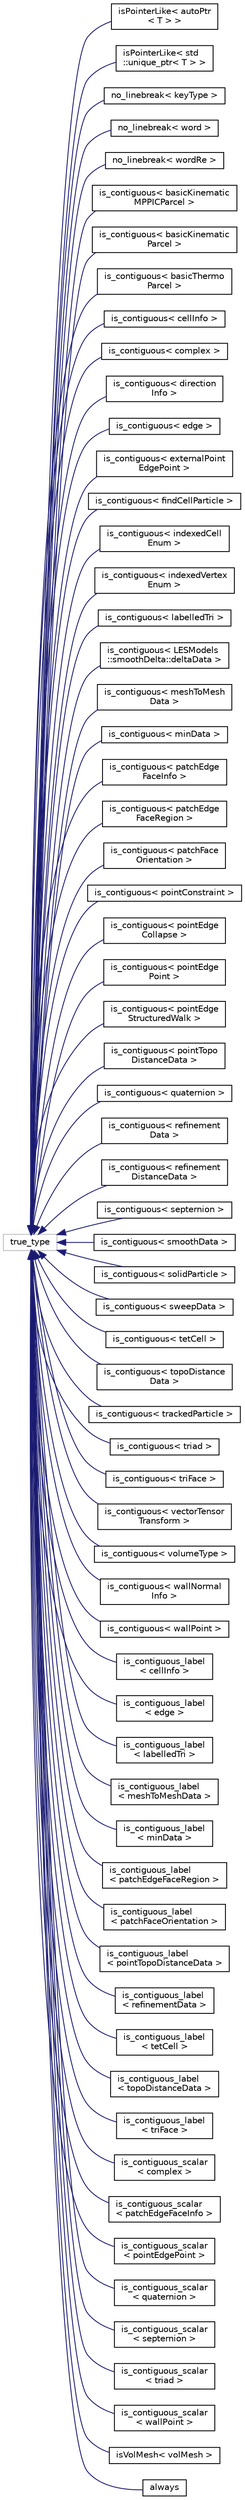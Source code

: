 digraph "Graphical Class Hierarchy"
{
  bgcolor="transparent";
  edge [fontname="Helvetica",fontsize="10",labelfontname="Helvetica",labelfontsize="10"];
  node [fontname="Helvetica",fontsize="10",shape=record];
  rankdir="LR";
  Node1 [label="true_type",height=0.2,width=0.4,color="grey75"];
  Node1 -> Node2 [dir="back",color="midnightblue",fontsize="10",style="solid",fontname="Helvetica"];
  Node2 [label="isPointerLike\< autoPtr\l\< T \> \>",height=0.2,width=0.4,color="black",URL="$structFoam_1_1Detail_1_1isPointerLike_3_01autoPtr_3_01T_01_4_01_4.html",tooltip="Pointer-like behaviour for autoPtr. "];
  Node1 -> Node3 [dir="back",color="midnightblue",fontsize="10",style="solid",fontname="Helvetica"];
  Node3 [label="isPointerLike\< std\l::unique_ptr\< T \> \>",height=0.2,width=0.4,color="black",URL="$structFoam_1_1Detail_1_1isPointerLike_3_01std_1_1unique__ptr_3_01T_01_4_01_4.html",tooltip="Pointer-like behaviour for std::unique_ptr. "];
  Node1 -> Node4 [dir="back",color="midnightblue",fontsize="10",style="solid",fontname="Helvetica"];
  Node4 [label="no_linebreak\< keyType \>",height=0.2,width=0.4,color="black",URL="$structFoam_1_1Detail_1_1ListPolicy_1_1no__linebreak_3_01keyType_01_4.html",tooltip="Suppress line-breaks for keyType. "];
  Node1 -> Node5 [dir="back",color="midnightblue",fontsize="10",style="solid",fontname="Helvetica"];
  Node5 [label="no_linebreak\< word \>",height=0.2,width=0.4,color="black",URL="$structFoam_1_1Detail_1_1ListPolicy_1_1no__linebreak_3_01word_01_4.html",tooltip="Suppress line-breaks for word. "];
  Node1 -> Node6 [dir="back",color="midnightblue",fontsize="10",style="solid",fontname="Helvetica"];
  Node6 [label="no_linebreak\< wordRe \>",height=0.2,width=0.4,color="black",URL="$structFoam_1_1Detail_1_1ListPolicy_1_1no__linebreak_3_01wordRe_01_4.html",tooltip="Suppress line-breaks for wordRe. "];
  Node1 -> Node7 [dir="back",color="midnightblue",fontsize="10",style="solid",fontname="Helvetica"];
  Node7 [label="is_contiguous\< basicKinematic\lMPPICParcel \>",height=0.2,width=0.4,color="black",URL="$structFoam_1_1is__contiguous_3_01basicKinematicMPPICParcel_01_4.html",tooltip="Contiguous data for basicKinematicMPPICParcel. "];
  Node1 -> Node8 [dir="back",color="midnightblue",fontsize="10",style="solid",fontname="Helvetica"];
  Node8 [label="is_contiguous\< basicKinematic\lParcel \>",height=0.2,width=0.4,color="black",URL="$structFoam_1_1is__contiguous_3_01basicKinematicParcel_01_4.html",tooltip="Contiguous data for basicKinematicParcel. "];
  Node1 -> Node9 [dir="back",color="midnightblue",fontsize="10",style="solid",fontname="Helvetica"];
  Node9 [label="is_contiguous\< basicThermo\lParcel \>",height=0.2,width=0.4,color="black",URL="$structFoam_1_1is__contiguous_3_01basicThermoParcel_01_4.html",tooltip="Contiguous data for basicThermoParcel. "];
  Node1 -> Node10 [dir="back",color="midnightblue",fontsize="10",style="solid",fontname="Helvetica"];
  Node10 [label="is_contiguous\< cellInfo \>",height=0.2,width=0.4,color="black",URL="$structFoam_1_1is__contiguous_3_01cellInfo_01_4.html",tooltip="Contiguous data for cellInfo. "];
  Node1 -> Node11 [dir="back",color="midnightblue",fontsize="10",style="solid",fontname="Helvetica"];
  Node11 [label="is_contiguous\< complex \>",height=0.2,width=0.4,color="black",URL="$structFoam_1_1is__contiguous_3_01complex_01_4.html",tooltip="Contiguous data for complex. "];
  Node1 -> Node12 [dir="back",color="midnightblue",fontsize="10",style="solid",fontname="Helvetica"];
  Node12 [label="is_contiguous\< direction\lInfo \>",height=0.2,width=0.4,color="black",URL="$structFoam_1_1is__contiguous_3_01directionInfo_01_4.html",tooltip="Contiguous data for directionInfo. "];
  Node1 -> Node13 [dir="back",color="midnightblue",fontsize="10",style="solid",fontname="Helvetica"];
  Node13 [label="is_contiguous\< edge \>",height=0.2,width=0.4,color="black",URL="$structFoam_1_1is__contiguous_3_01edge_01_4.html",tooltip="Contiguous data for edge (a pair of labels) "];
  Node1 -> Node14 [dir="back",color="midnightblue",fontsize="10",style="solid",fontname="Helvetica"];
  Node14 [label="is_contiguous\< externalPoint\lEdgePoint \>",height=0.2,width=0.4,color="black",URL="$structFoam_1_1is__contiguous_3_01externalPointEdgePoint_01_4.html",tooltip="Contiguous data for externalPointEdgePoint. "];
  Node1 -> Node15 [dir="back",color="midnightblue",fontsize="10",style="solid",fontname="Helvetica"];
  Node15 [label="is_contiguous\< findCellParticle \>",height=0.2,width=0.4,color="black",URL="$structFoam_1_1is__contiguous_3_01findCellParticle_01_4.html",tooltip="Contiguous data for findCellParticle. "];
  Node1 -> Node16 [dir="back",color="midnightblue",fontsize="10",style="solid",fontname="Helvetica"];
  Node16 [label="is_contiguous\< indexedCell\lEnum \>",height=0.2,width=0.4,color="black",URL="$structFoam_1_1is__contiguous_3_01indexedCellEnum_01_4.html",tooltip="Contiguous data for indexedCellEnum. "];
  Node1 -> Node17 [dir="back",color="midnightblue",fontsize="10",style="solid",fontname="Helvetica"];
  Node17 [label="is_contiguous\< indexedVertex\lEnum \>",height=0.2,width=0.4,color="black",URL="$structFoam_1_1is__contiguous_3_01indexedVertexEnum_01_4.html",tooltip="Contiguous data for indexedVertexEnum. "];
  Node1 -> Node18 [dir="back",color="midnightblue",fontsize="10",style="solid",fontname="Helvetica"];
  Node18 [label="is_contiguous\< labelledTri \>",height=0.2,width=0.4,color="black",URL="$structFoam_1_1is__contiguous_3_01labelledTri_01_4.html",tooltip="Contiguous data for labelledTri. "];
  Node1 -> Node19 [dir="back",color="midnightblue",fontsize="10",style="solid",fontname="Helvetica"];
  Node19 [label="is_contiguous\< LESModels\l::smoothDelta::deltaData \>",height=0.2,width=0.4,color="black",URL="$structFoam_1_1is__contiguous_3_01LESModels_1_1smoothDelta_1_1deltaData_01_4.html",tooltip="Contiguous data for deltaData. "];
  Node1 -> Node20 [dir="back",color="midnightblue",fontsize="10",style="solid",fontname="Helvetica"];
  Node20 [label="is_contiguous\< meshToMesh\lData \>",height=0.2,width=0.4,color="black",URL="$structFoam_1_1is__contiguous_3_01meshToMeshData_01_4.html",tooltip="Contiguous data for meshToMeshData. "];
  Node1 -> Node21 [dir="back",color="midnightblue",fontsize="10",style="solid",fontname="Helvetica"];
  Node21 [label="is_contiguous\< minData \>",height=0.2,width=0.4,color="black",URL="$structFoam_1_1is__contiguous_3_01minData_01_4.html",tooltip="Contiguous data for minData. "];
  Node1 -> Node22 [dir="back",color="midnightblue",fontsize="10",style="solid",fontname="Helvetica"];
  Node22 [label="is_contiguous\< patchEdge\lFaceInfo \>",height=0.2,width=0.4,color="black",URL="$structFoam_1_1is__contiguous_3_01patchEdgeFaceInfo_01_4.html",tooltip="Contiguous data for patchEdgeFaceInfo. "];
  Node1 -> Node23 [dir="back",color="midnightblue",fontsize="10",style="solid",fontname="Helvetica"];
  Node23 [label="is_contiguous\< patchEdge\lFaceRegion \>",height=0.2,width=0.4,color="black",URL="$structFoam_1_1is__contiguous_3_01patchEdgeFaceRegion_01_4.html",tooltip="Contiguous data for patchEdgeFaceRegion. "];
  Node1 -> Node24 [dir="back",color="midnightblue",fontsize="10",style="solid",fontname="Helvetica"];
  Node24 [label="is_contiguous\< patchFace\lOrientation \>",height=0.2,width=0.4,color="black",URL="$structFoam_1_1is__contiguous_3_01patchFaceOrientation_01_4.html",tooltip="Contiguous data for patchFaceOrientation. "];
  Node1 -> Node25 [dir="back",color="midnightblue",fontsize="10",style="solid",fontname="Helvetica"];
  Node25 [label="is_contiguous\< pointConstraint \>",height=0.2,width=0.4,color="black",URL="$structFoam_1_1is__contiguous_3_01pointConstraint_01_4.html",tooltip="Contiguous data for pointConstraint. "];
  Node1 -> Node26 [dir="back",color="midnightblue",fontsize="10",style="solid",fontname="Helvetica"];
  Node26 [label="is_contiguous\< pointEdge\lCollapse \>",height=0.2,width=0.4,color="black",URL="$structFoam_1_1is__contiguous_3_01pointEdgeCollapse_01_4.html",tooltip="Contiguous data for pointEdgeCollapse. "];
  Node1 -> Node27 [dir="back",color="midnightblue",fontsize="10",style="solid",fontname="Helvetica"];
  Node27 [label="is_contiguous\< pointEdge\lPoint \>",height=0.2,width=0.4,color="black",URL="$structFoam_1_1is__contiguous_3_01pointEdgePoint_01_4.html",tooltip="Contiguous data for pointEdgePoint. "];
  Node1 -> Node28 [dir="back",color="midnightblue",fontsize="10",style="solid",fontname="Helvetica"];
  Node28 [label="is_contiguous\< pointEdge\lStructuredWalk \>",height=0.2,width=0.4,color="black",URL="$structFoam_1_1is__contiguous_3_01pointEdgeStructuredWalk_01_4.html",tooltip="Contiguous data for pointEdgeStructuredWalk. "];
  Node1 -> Node29 [dir="back",color="midnightblue",fontsize="10",style="solid",fontname="Helvetica"];
  Node29 [label="is_contiguous\< pointTopo\lDistanceData \>",height=0.2,width=0.4,color="black",URL="$structFoam_1_1is__contiguous_3_01pointTopoDistanceData_01_4.html",tooltip="Contiguous data for pointTopoDistanceData. "];
  Node1 -> Node30 [dir="back",color="midnightblue",fontsize="10",style="solid",fontname="Helvetica"];
  Node30 [label="is_contiguous\< quaternion \>",height=0.2,width=0.4,color="black",URL="$structFoam_1_1is__contiguous_3_01quaternion_01_4.html",tooltip="Contiguous data for quaternion. "];
  Node1 -> Node31 [dir="back",color="midnightblue",fontsize="10",style="solid",fontname="Helvetica"];
  Node31 [label="is_contiguous\< refinement\lData \>",height=0.2,width=0.4,color="black",URL="$structFoam_1_1is__contiguous_3_01refinementData_01_4.html",tooltip="Contiguous data for refinementData. "];
  Node1 -> Node32 [dir="back",color="midnightblue",fontsize="10",style="solid",fontname="Helvetica"];
  Node32 [label="is_contiguous\< refinement\lDistanceData \>",height=0.2,width=0.4,color="black",URL="$structFoam_1_1is__contiguous_3_01refinementDistanceData_01_4.html",tooltip="Contiguous data for refinementDistanceData. "];
  Node1 -> Node33 [dir="back",color="midnightblue",fontsize="10",style="solid",fontname="Helvetica"];
  Node33 [label="is_contiguous\< septernion \>",height=0.2,width=0.4,color="black",URL="$structFoam_1_1is__contiguous_3_01septernion_01_4.html",tooltip="Contiguous data for septernion. "];
  Node1 -> Node34 [dir="back",color="midnightblue",fontsize="10",style="solid",fontname="Helvetica"];
  Node34 [label="is_contiguous\< smoothData \>",height=0.2,width=0.4,color="black",URL="$structFoam_1_1is__contiguous_3_01smoothData_01_4.html",tooltip="Contiguous data for smoothData. "];
  Node1 -> Node35 [dir="back",color="midnightblue",fontsize="10",style="solid",fontname="Helvetica"];
  Node35 [label="is_contiguous\< solidParticle \>",height=0.2,width=0.4,color="black",URL="$structFoam_1_1is__contiguous_3_01solidParticle_01_4.html",tooltip="Contiguous data for solidParticle. "];
  Node1 -> Node36 [dir="back",color="midnightblue",fontsize="10",style="solid",fontname="Helvetica"];
  Node36 [label="is_contiguous\< sweepData \>",height=0.2,width=0.4,color="black",URL="$structFoam_1_1is__contiguous_3_01sweepData_01_4.html",tooltip="Contiguous data for sweepData. "];
  Node1 -> Node37 [dir="back",color="midnightblue",fontsize="10",style="solid",fontname="Helvetica"];
  Node37 [label="is_contiguous\< tetCell \>",height=0.2,width=0.4,color="black",URL="$structFoam_1_1is__contiguous_3_01tetCell_01_4.html",tooltip="Contiguous data for tetCell. "];
  Node1 -> Node38 [dir="back",color="midnightblue",fontsize="10",style="solid",fontname="Helvetica"];
  Node38 [label="is_contiguous\< topoDistance\lData \>",height=0.2,width=0.4,color="black",URL="$structFoam_1_1is__contiguous_3_01topoDistanceData_01_4.html",tooltip="Contiguous data for topoDistanceData. "];
  Node1 -> Node39 [dir="back",color="midnightblue",fontsize="10",style="solid",fontname="Helvetica"];
  Node39 [label="is_contiguous\< trackedParticle \>",height=0.2,width=0.4,color="black",URL="$structFoam_1_1is__contiguous_3_01trackedParticle_01_4.html",tooltip="Contiguous data for trackedParticle. "];
  Node1 -> Node40 [dir="back",color="midnightblue",fontsize="10",style="solid",fontname="Helvetica"];
  Node40 [label="is_contiguous\< triad \>",height=0.2,width=0.4,color="black",URL="$structFoam_1_1is__contiguous_3_01triad_01_4.html",tooltip="Contiguous data for triad. "];
  Node1 -> Node41 [dir="back",color="midnightblue",fontsize="10",style="solid",fontname="Helvetica"];
  Node41 [label="is_contiguous\< triFace \>",height=0.2,width=0.4,color="black",URL="$structFoam_1_1is__contiguous_3_01triFace_01_4.html",tooltip="Contiguous data for triFace. "];
  Node1 -> Node42 [dir="back",color="midnightblue",fontsize="10",style="solid",fontname="Helvetica"];
  Node42 [label="is_contiguous\< vectorTensor\lTransform \>",height=0.2,width=0.4,color="black",URL="$structFoam_1_1is__contiguous_3_01vectorTensorTransform_01_4.html",tooltip="Contiguous data for vectorTensorTransform. "];
  Node1 -> Node43 [dir="back",color="midnightblue",fontsize="10",style="solid",fontname="Helvetica"];
  Node43 [label="is_contiguous\< volumeType \>",height=0.2,width=0.4,color="black",URL="$structFoam_1_1is__contiguous_3_01volumeType_01_4.html",tooltip="Contiguous data for volumeType. "];
  Node1 -> Node44 [dir="back",color="midnightblue",fontsize="10",style="solid",fontname="Helvetica"];
  Node44 [label="is_contiguous\< wallNormal\lInfo \>",height=0.2,width=0.4,color="black",URL="$structFoam_1_1is__contiguous_3_01wallNormalInfo_01_4.html",tooltip="Contiguous data for wallNormalInfo. "];
  Node1 -> Node45 [dir="back",color="midnightblue",fontsize="10",style="solid",fontname="Helvetica"];
  Node45 [label="is_contiguous\< wallPoint \>",height=0.2,width=0.4,color="black",URL="$structFoam_1_1is__contiguous_3_01wallPoint_01_4.html",tooltip="Contiguous data for wallPoint. "];
  Node1 -> Node46 [dir="back",color="midnightblue",fontsize="10",style="solid",fontname="Helvetica"];
  Node46 [label="is_contiguous_label\l\< cellInfo \>",height=0.2,width=0.4,color="black",URL="$structFoam_1_1is__contiguous__label_3_01cellInfo_01_4.html",tooltip="Contiguous label data for cellInfo. "];
  Node1 -> Node47 [dir="back",color="midnightblue",fontsize="10",style="solid",fontname="Helvetica"];
  Node47 [label="is_contiguous_label\l\< edge \>",height=0.2,width=0.4,color="black",URL="$structFoam_1_1is__contiguous__label_3_01edge_01_4.html",tooltip="Contiguous label data for edge (a pair of labels) "];
  Node1 -> Node48 [dir="back",color="midnightblue",fontsize="10",style="solid",fontname="Helvetica"];
  Node48 [label="is_contiguous_label\l\< labelledTri \>",height=0.2,width=0.4,color="black",URL="$structFoam_1_1is__contiguous__label_3_01labelledTri_01_4.html",tooltip="Contiguous label data for labelledTri. "];
  Node1 -> Node49 [dir="back",color="midnightblue",fontsize="10",style="solid",fontname="Helvetica"];
  Node49 [label="is_contiguous_label\l\< meshToMeshData \>",height=0.2,width=0.4,color="black",URL="$structFoam_1_1is__contiguous__label_3_01meshToMeshData_01_4.html",tooltip="Contiguous label data for meshToMeshData. "];
  Node1 -> Node50 [dir="back",color="midnightblue",fontsize="10",style="solid",fontname="Helvetica"];
  Node50 [label="is_contiguous_label\l\< minData \>",height=0.2,width=0.4,color="black",URL="$structFoam_1_1is__contiguous__label_3_01minData_01_4.html",tooltip="Contiguous label data for minData. "];
  Node1 -> Node51 [dir="back",color="midnightblue",fontsize="10",style="solid",fontname="Helvetica"];
  Node51 [label="is_contiguous_label\l\< patchEdgeFaceRegion \>",height=0.2,width=0.4,color="black",URL="$structFoam_1_1is__contiguous__label_3_01patchEdgeFaceRegion_01_4.html",tooltip="Contiguous label data for patchEdgeFaceRegion. "];
  Node1 -> Node52 [dir="back",color="midnightblue",fontsize="10",style="solid",fontname="Helvetica"];
  Node52 [label="is_contiguous_label\l\< patchFaceOrientation \>",height=0.2,width=0.4,color="black",URL="$structFoam_1_1is__contiguous__label_3_01patchFaceOrientation_01_4.html",tooltip="Contiguous label data for patchFaceOrientation. "];
  Node1 -> Node53 [dir="back",color="midnightblue",fontsize="10",style="solid",fontname="Helvetica"];
  Node53 [label="is_contiguous_label\l\< pointTopoDistanceData \>",height=0.2,width=0.4,color="black",URL="$structFoam_1_1is__contiguous__label_3_01pointTopoDistanceData_01_4.html",tooltip="Contiguous label data for pointTopoDistanceData. "];
  Node1 -> Node54 [dir="back",color="midnightblue",fontsize="10",style="solid",fontname="Helvetica"];
  Node54 [label="is_contiguous_label\l\< refinementData \>",height=0.2,width=0.4,color="black",URL="$structFoam_1_1is__contiguous__label_3_01refinementData_01_4.html",tooltip="Contiguous label data for refinementData. "];
  Node1 -> Node55 [dir="back",color="midnightblue",fontsize="10",style="solid",fontname="Helvetica"];
  Node55 [label="is_contiguous_label\l\< tetCell \>",height=0.2,width=0.4,color="black",URL="$structFoam_1_1is__contiguous__label_3_01tetCell_01_4.html",tooltip="Contiguous label data for tetCell. "];
  Node1 -> Node56 [dir="back",color="midnightblue",fontsize="10",style="solid",fontname="Helvetica"];
  Node56 [label="is_contiguous_label\l\< topoDistanceData \>",height=0.2,width=0.4,color="black",URL="$structFoam_1_1is__contiguous__label_3_01topoDistanceData_01_4.html",tooltip="Contiguous label data for topoDistanceData. "];
  Node1 -> Node57 [dir="back",color="midnightblue",fontsize="10",style="solid",fontname="Helvetica"];
  Node57 [label="is_contiguous_label\l\< triFace \>",height=0.2,width=0.4,color="black",URL="$structFoam_1_1is__contiguous__label_3_01triFace_01_4.html",tooltip="Contiguous label data for triFace. "];
  Node1 -> Node58 [dir="back",color="midnightblue",fontsize="10",style="solid",fontname="Helvetica"];
  Node58 [label="is_contiguous_scalar\l\< complex \>",height=0.2,width=0.4,color="black",URL="$structFoam_1_1is__contiguous__scalar_3_01complex_01_4.html",tooltip="Contiguous scalar data for complex. "];
  Node1 -> Node59 [dir="back",color="midnightblue",fontsize="10",style="solid",fontname="Helvetica"];
  Node59 [label="is_contiguous_scalar\l\< patchEdgeFaceInfo \>",height=0.2,width=0.4,color="black",URL="$structFoam_1_1is__contiguous__scalar_3_01patchEdgeFaceInfo_01_4.html",tooltip="Contiguous scalar data for patchEdgeFaceInfo. "];
  Node1 -> Node60 [dir="back",color="midnightblue",fontsize="10",style="solid",fontname="Helvetica"];
  Node60 [label="is_contiguous_scalar\l\< pointEdgePoint \>",height=0.2,width=0.4,color="black",URL="$structFoam_1_1is__contiguous__scalar_3_01pointEdgePoint_01_4.html",tooltip="Contiguous scalar data for pointEdgePoint. "];
  Node1 -> Node61 [dir="back",color="midnightblue",fontsize="10",style="solid",fontname="Helvetica"];
  Node61 [label="is_contiguous_scalar\l\< quaternion \>",height=0.2,width=0.4,color="black",URL="$structFoam_1_1is__contiguous__scalar_3_01quaternion_01_4.html",tooltip="Contiguous scalar data for quaternion. "];
  Node1 -> Node62 [dir="back",color="midnightblue",fontsize="10",style="solid",fontname="Helvetica"];
  Node62 [label="is_contiguous_scalar\l\< septernion \>",height=0.2,width=0.4,color="black",URL="$structFoam_1_1is__contiguous__scalar_3_01septernion_01_4.html",tooltip="Contiguous scalar data for septernion. "];
  Node1 -> Node63 [dir="back",color="midnightblue",fontsize="10",style="solid",fontname="Helvetica"];
  Node63 [label="is_contiguous_scalar\l\< triad \>",height=0.2,width=0.4,color="black",URL="$structFoam_1_1is__contiguous__scalar_3_01triad_01_4.html",tooltip="Contiguous &#39;scalar&#39; data for triad. "];
  Node1 -> Node64 [dir="back",color="midnightblue",fontsize="10",style="solid",fontname="Helvetica"];
  Node64 [label="is_contiguous_scalar\l\< wallPoint \>",height=0.2,width=0.4,color="black",URL="$structFoam_1_1is__contiguous__scalar_3_01wallPoint_01_4.html",tooltip="Contiguous scalar data for wallPoint. "];
  Node1 -> Node65 [dir="back",color="midnightblue",fontsize="10",style="solid",fontname="Helvetica"];
  Node65 [label="isVolMesh\< volMesh \>",height=0.2,width=0.4,color="black",URL="$structFoam_1_1isVolMesh_3_01volMesh_01_4.html"];
  Node1 -> Node66 [dir="back",color="midnightblue",fontsize="10",style="solid",fontname="Helvetica"];
  Node66 [label="always",height=0.2,width=0.4,color="black",URL="$structFoam_1_1predicates_1_1always.html",tooltip="Unary and binary predicates that always return true, useful for templating. "];
}
